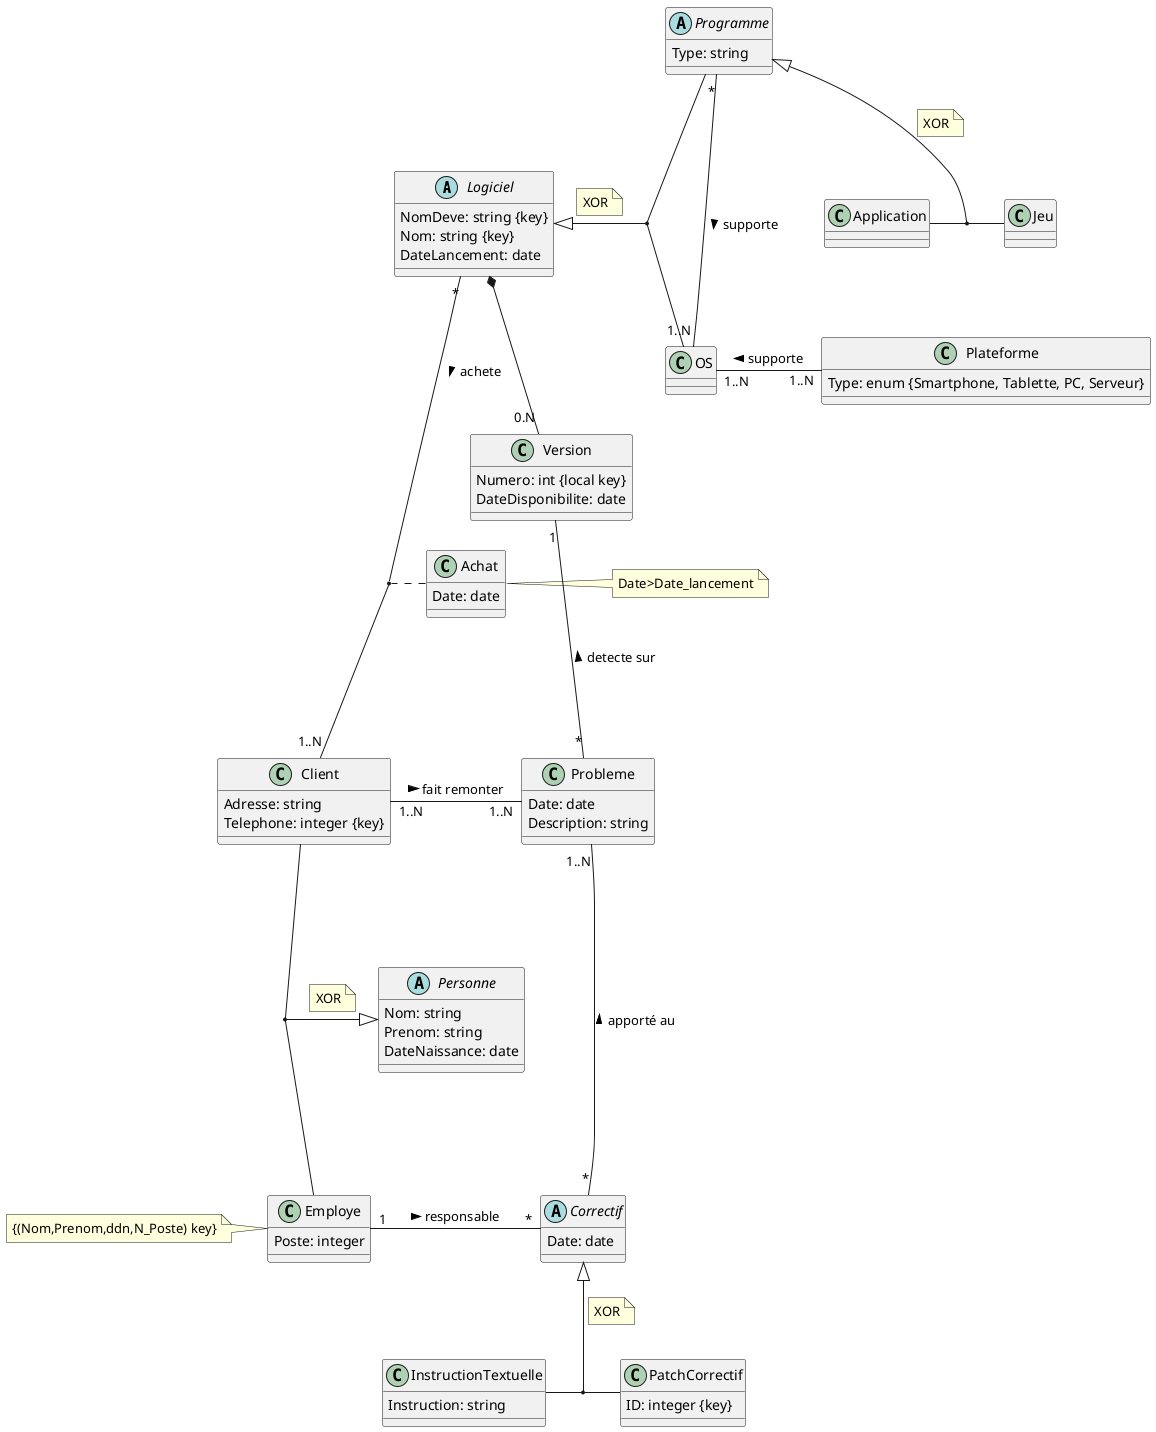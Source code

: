 @startuml
abstract class Logiciel{
  NomDeve: string {key}
  Nom: string {key}
  DateLancement: date
}
class Version{
  Numero: int {local key}
  DateDisponibilite: date
}
class Probleme{
  Date: date
  Description: string
}
abstract class Correctif{
  Date: date
}
class InstructionTextuelle{
  Instruction: string
}
class PatchCorrectif{
  ID: integer {key}
}
abstract class Personne{
  Nom: string
  Prenom: string
  DateNaissance: date
}

class Employe{
  Poste: integer
}
class Employe
note left: {(Nom,Prenom,ddn,N_Poste) key}
class Client{
  Adresse: string
  Telephone: integer {key}
}
class Achat{
  Date: date
}
class Achat
note right: Date>Date_lancement
class OS
abstract class Programme{
  Type: string
}
class Application
class Jeu
class Plateforme{
  Type: enum {Smartphone, Tablette, PC, Serveur}
}
Client--- Employe
(Client, Employe) --|> Personne
note top on link
XOR
end note

Employe "1" -"*" Correctif: responsable >
InstructionTextuelle - PatchCorrectif
Correctif <|-- (InstructionTextuelle,PatchCorrectif)
note right on link
XOR
end note

Client"1..N" - "1..N" Probleme: fait remonter >
Probleme"1..N" ---"*" Correctif: apporté au <
Version "1"---"*" Probleme : detecte sur <
Logiciel *-- "0.N" Version
Logiciel "*" ---"1..N"Client : achete >
Achat..(Client,Logiciel)

Logiciel <|-- (Programme,OS)
note right on link
XOR
end note
Programme "*"---"1..N" OS: supporte >

OS "1..N"-"1..N" Plateforme: supporte <

Application-Jeu
Programme <|-- (Application,Jeu)
note right on link
XOR
end note





@enduml
